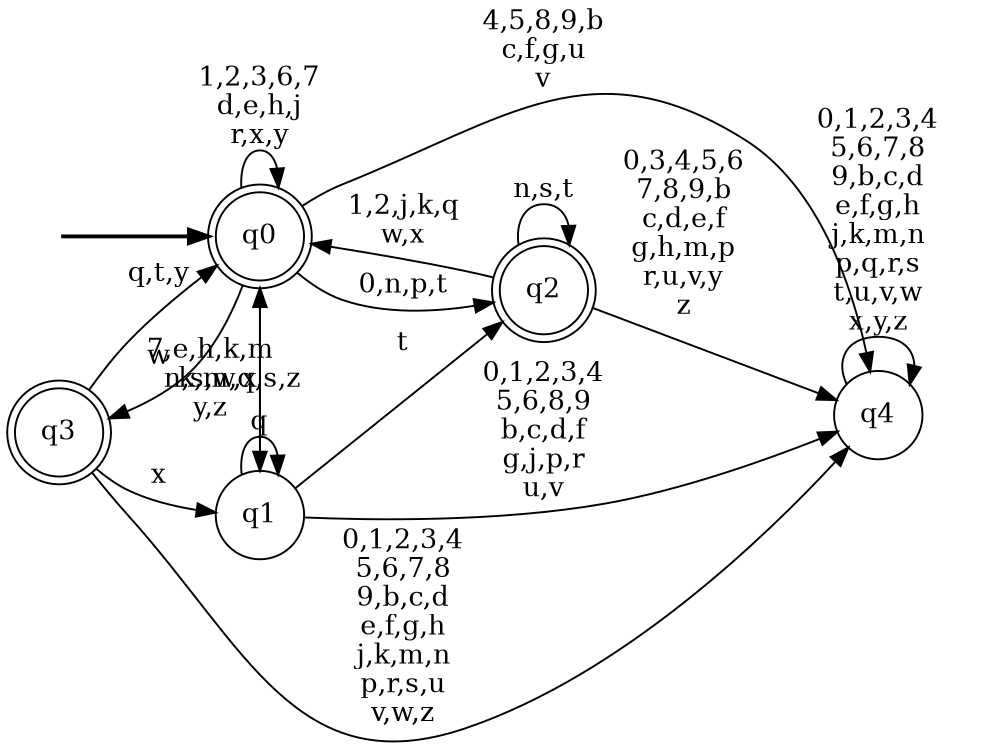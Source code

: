 digraph BlueStar {
__start0 [style = invis, shape = none, label = "", width = 0, height = 0];

rankdir=LR;
size="8,5";

s0 [style="rounded,filled", color="black", fillcolor="white" shape="doublecircle", label="q0"];
s1 [style="filled", color="black", fillcolor="white" shape="circle", label="q1"];
s2 [style="rounded,filled", color="black", fillcolor="white" shape="doublecircle", label="q2"];
s3 [style="rounded,filled", color="black", fillcolor="white" shape="doublecircle", label="q3"];
s4 [style="filled", color="black", fillcolor="white" shape="circle", label="q4"];
subgraph cluster_main { 
	graph [pad=".75", ranksep="0.15", nodesep="0.15"];
	 style=invis; 
	__start0 -> s0 [penwidth=2];
}
s0 -> s0 [label="1,2,3,6,7\nd,e,h,j\nr,x,y"];
s0 -> s1 [label="k,m,q,s,z"];
s0 -> s2 [label="0,n,p,t"];
s0 -> s3 [label="w"];
s0 -> s4 [label="4,5,8,9,b\nc,f,g,u\nv"];
s1 -> s0 [label="7,e,h,k,m\nn,s,w,x\ny,z"];
s1 -> s1 [label="q"];
s1 -> s2 [label="t"];
s1 -> s4 [label="0,1,2,3,4\n5,6,8,9\nb,c,d,f\ng,j,p,r\nu,v"];
s2 -> s0 [label="1,2,j,k,q\nw,x"];
s2 -> s2 [label="n,s,t"];
s2 -> s4 [label="0,3,4,5,6\n7,8,9,b\nc,d,e,f\ng,h,m,p\nr,u,v,y\nz"];
s3 -> s0 [label="q,t,y"];
s3 -> s1 [label="x"];
s3 -> s4 [label="0,1,2,3,4\n5,6,7,8\n9,b,c,d\ne,f,g,h\nj,k,m,n\np,r,s,u\nv,w,z"];
s4 -> s4 [label="0,1,2,3,4\n5,6,7,8\n9,b,c,d\ne,f,g,h\nj,k,m,n\np,q,r,s\nt,u,v,w\nx,y,z"];

}